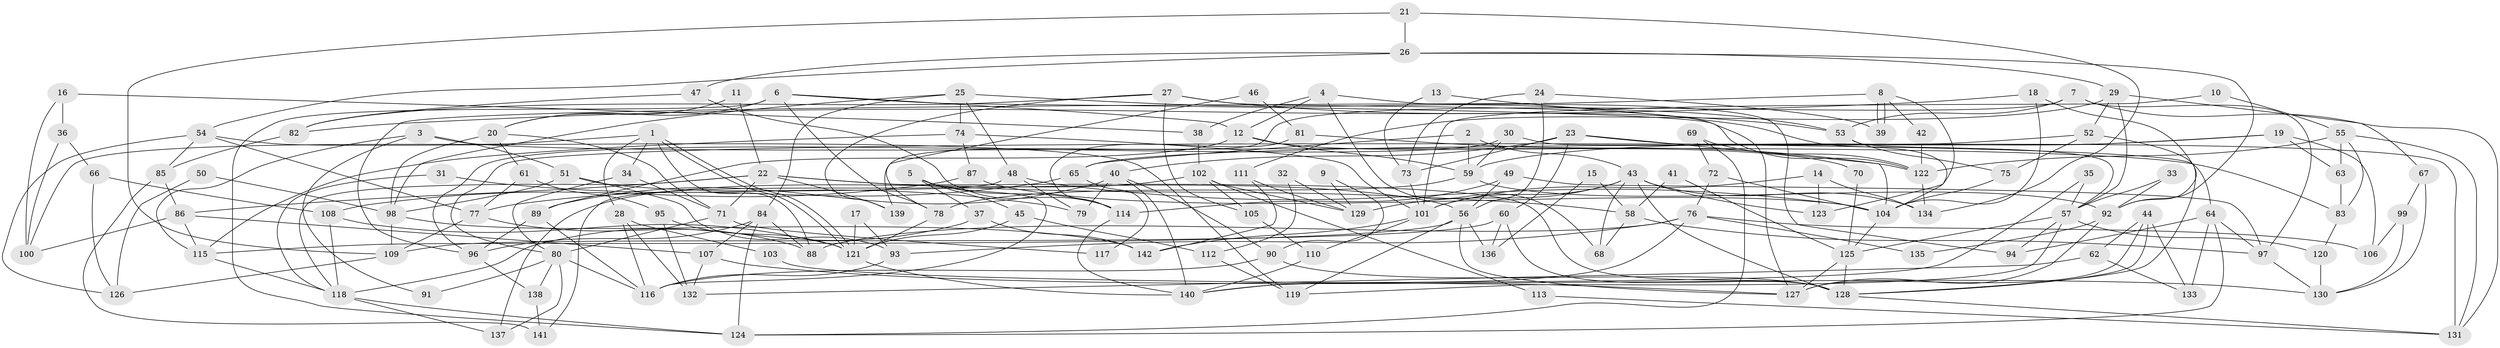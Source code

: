 // coarse degree distribution, {3: 0.24561403508771928, 4: 0.08771929824561403, 9: 0.08771929824561403, 5: 0.15789473684210525, 8: 0.10526315789473684, 7: 0.07017543859649122, 6: 0.10526315789473684, 10: 0.07017543859649122, 11: 0.017543859649122806, 13: 0.017543859649122806, 12: 0.017543859649122806, 14: 0.017543859649122806}
// Generated by graph-tools (version 1.1) at 2025/37/03/04/25 23:37:05]
// undirected, 142 vertices, 284 edges
graph export_dot {
  node [color=gray90,style=filled];
  1;
  2;
  3;
  4;
  5;
  6;
  7;
  8;
  9;
  10;
  11;
  12;
  13;
  14;
  15;
  16;
  17;
  18;
  19;
  20;
  21;
  22;
  23;
  24;
  25;
  26;
  27;
  28;
  29;
  30;
  31;
  32;
  33;
  34;
  35;
  36;
  37;
  38;
  39;
  40;
  41;
  42;
  43;
  44;
  45;
  46;
  47;
  48;
  49;
  50;
  51;
  52;
  53;
  54;
  55;
  56;
  57;
  58;
  59;
  60;
  61;
  62;
  63;
  64;
  65;
  66;
  67;
  68;
  69;
  70;
  71;
  72;
  73;
  74;
  75;
  76;
  77;
  78;
  79;
  80;
  81;
  82;
  83;
  84;
  85;
  86;
  87;
  88;
  89;
  90;
  91;
  92;
  93;
  94;
  95;
  96;
  97;
  98;
  99;
  100;
  101;
  102;
  103;
  104;
  105;
  106;
  107;
  108;
  109;
  110;
  111;
  112;
  113;
  114;
  115;
  116;
  117;
  118;
  119;
  120;
  121;
  122;
  123;
  124;
  125;
  126;
  127;
  128;
  129;
  130;
  131;
  132;
  133;
  134;
  135;
  136;
  137;
  138;
  139;
  140;
  141;
  142;
  1 -- 121;
  1 -- 121;
  1 -- 28;
  1 -- 34;
  1 -- 88;
  1 -- 100;
  2 -- 43;
  2 -- 59;
  2 -- 65;
  3 -- 115;
  3 -- 83;
  3 -- 51;
  3 -- 91;
  4 -- 68;
  4 -- 94;
  4 -- 12;
  4 -- 38;
  5 -- 114;
  5 -- 116;
  5 -- 37;
  5 -- 45;
  6 -- 12;
  6 -- 124;
  6 -- 20;
  6 -- 78;
  6 -- 122;
  7 -- 53;
  7 -- 139;
  7 -- 97;
  7 -- 131;
  8 -- 39;
  8 -- 39;
  8 -- 96;
  8 -- 42;
  8 -- 123;
  9 -- 90;
  9 -- 129;
  10 -- 55;
  10 -- 101;
  11 -- 22;
  11 -- 20;
  12 -- 89;
  12 -- 59;
  12 -- 70;
  13 -- 53;
  13 -- 73;
  14 -- 123;
  14 -- 101;
  14 -- 134;
  15 -- 58;
  15 -- 136;
  16 -- 100;
  16 -- 38;
  16 -- 36;
  17 -- 93;
  17 -- 121;
  18 -- 82;
  18 -- 104;
  18 -- 92;
  19 -- 65;
  19 -- 59;
  19 -- 63;
  19 -- 106;
  20 -- 71;
  20 -- 61;
  20 -- 98;
  21 -- 134;
  21 -- 109;
  21 -- 26;
  22 -- 86;
  22 -- 128;
  22 -- 58;
  22 -- 71;
  22 -- 118;
  22 -- 139;
  23 -- 60;
  23 -- 64;
  23 -- 40;
  23 -- 73;
  23 -- 104;
  24 -- 73;
  24 -- 56;
  24 -- 39;
  25 -- 48;
  25 -- 98;
  25 -- 74;
  25 -- 84;
  25 -- 104;
  26 -- 29;
  26 -- 47;
  26 -- 54;
  26 -- 92;
  27 -- 127;
  27 -- 105;
  27 -- 53;
  27 -- 82;
  27 -- 139;
  28 -- 132;
  28 -- 116;
  28 -- 103;
  29 -- 57;
  29 -- 52;
  29 -- 67;
  29 -- 111;
  30 -- 131;
  30 -- 59;
  30 -- 96;
  31 -- 118;
  31 -- 79;
  32 -- 129;
  32 -- 112;
  33 -- 92;
  33 -- 57;
  34 -- 71;
  34 -- 80;
  35 -- 57;
  35 -- 140;
  36 -- 66;
  36 -- 100;
  37 -- 118;
  37 -- 142;
  38 -- 102;
  40 -- 140;
  40 -- 79;
  40 -- 89;
  40 -- 90;
  41 -- 58;
  41 -- 125;
  42 -- 122;
  43 -- 101;
  43 -- 134;
  43 -- 68;
  43 -- 123;
  43 -- 128;
  43 -- 129;
  44 -- 128;
  44 -- 127;
  44 -- 62;
  44 -- 133;
  45 -- 121;
  45 -- 112;
  46 -- 81;
  46 -- 78;
  47 -- 82;
  47 -- 114;
  48 -- 141;
  48 -- 104;
  48 -- 79;
  49 -- 56;
  49 -- 114;
  49 -- 97;
  50 -- 126;
  50 -- 98;
  51 -- 93;
  51 -- 56;
  51 -- 98;
  52 -- 128;
  52 -- 75;
  52 -- 80;
  53 -- 57;
  53 -- 75;
  54 -- 77;
  54 -- 85;
  54 -- 119;
  54 -- 126;
  55 -- 63;
  55 -- 131;
  55 -- 83;
  55 -- 122;
  56 -- 127;
  56 -- 115;
  56 -- 119;
  56 -- 136;
  57 -- 119;
  57 -- 125;
  57 -- 94;
  57 -- 120;
  58 -- 97;
  58 -- 68;
  59 -- 92;
  59 -- 78;
  60 -- 109;
  60 -- 128;
  60 -- 136;
  61 -- 95;
  61 -- 77;
  62 -- 133;
  62 -- 132;
  63 -- 83;
  64 -- 97;
  64 -- 124;
  64 -- 94;
  64 -- 133;
  65 -- 77;
  65 -- 117;
  66 -- 108;
  66 -- 126;
  67 -- 130;
  67 -- 99;
  69 -- 122;
  69 -- 72;
  69 -- 124;
  70 -- 125;
  71 -- 80;
  71 -- 117;
  72 -- 76;
  72 -- 104;
  73 -- 101;
  74 -- 87;
  74 -- 101;
  74 -- 115;
  75 -- 104;
  76 -- 88;
  76 -- 106;
  76 -- 93;
  76 -- 135;
  76 -- 140;
  77 -- 88;
  77 -- 109;
  78 -- 121;
  80 -- 91;
  80 -- 116;
  80 -- 137;
  80 -- 138;
  81 -- 122;
  81 -- 114;
  82 -- 85;
  83 -- 120;
  84 -- 124;
  84 -- 88;
  84 -- 96;
  84 -- 107;
  85 -- 86;
  85 -- 141;
  86 -- 100;
  86 -- 115;
  86 -- 107;
  87 -- 108;
  87 -- 104;
  89 -- 96;
  89 -- 116;
  90 -- 116;
  90 -- 128;
  92 -- 127;
  92 -- 135;
  93 -- 116;
  95 -- 132;
  95 -- 121;
  96 -- 138;
  97 -- 130;
  98 -- 109;
  98 -- 142;
  99 -- 130;
  99 -- 106;
  101 -- 142;
  101 -- 110;
  102 -- 129;
  102 -- 137;
  102 -- 105;
  102 -- 113;
  103 -- 127;
  104 -- 125;
  105 -- 110;
  107 -- 130;
  107 -- 132;
  108 -- 118;
  108 -- 121;
  109 -- 126;
  110 -- 140;
  111 -- 142;
  111 -- 129;
  112 -- 119;
  113 -- 131;
  114 -- 140;
  115 -- 118;
  118 -- 124;
  118 -- 137;
  120 -- 130;
  121 -- 140;
  122 -- 134;
  125 -- 128;
  125 -- 127;
  128 -- 131;
  138 -- 141;
}

